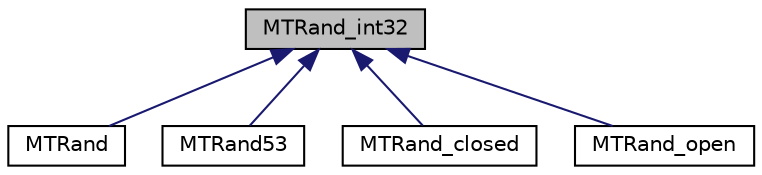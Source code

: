digraph G
{
  edge [fontname="Helvetica",fontsize="10",labelfontname="Helvetica",labelfontsize="10"];
  node [fontname="Helvetica",fontsize="10",shape=record];
  Node1 [label="MTRand_int32",height=0.2,width=0.4,color="black", fillcolor="grey75", style="filled" fontcolor="black"];
  Node1 -> Node2 [dir="back",color="midnightblue",fontsize="10",style="solid",fontname="Helvetica"];
  Node2 [label="MTRand",height=0.2,width=0.4,color="black", fillcolor="white", style="filled",URL="$class_m_t_rand.html"];
  Node1 -> Node3 [dir="back",color="midnightblue",fontsize="10",style="solid",fontname="Helvetica"];
  Node3 [label="MTRand53",height=0.2,width=0.4,color="black", fillcolor="white", style="filled",URL="$class_m_t_rand53.html"];
  Node1 -> Node4 [dir="back",color="midnightblue",fontsize="10",style="solid",fontname="Helvetica"];
  Node4 [label="MTRand_closed",height=0.2,width=0.4,color="black", fillcolor="white", style="filled",URL="$class_m_t_rand__closed.html"];
  Node1 -> Node5 [dir="back",color="midnightblue",fontsize="10",style="solid",fontname="Helvetica"];
  Node5 [label="MTRand_open",height=0.2,width=0.4,color="black", fillcolor="white", style="filled",URL="$class_m_t_rand__open.html"];
}
